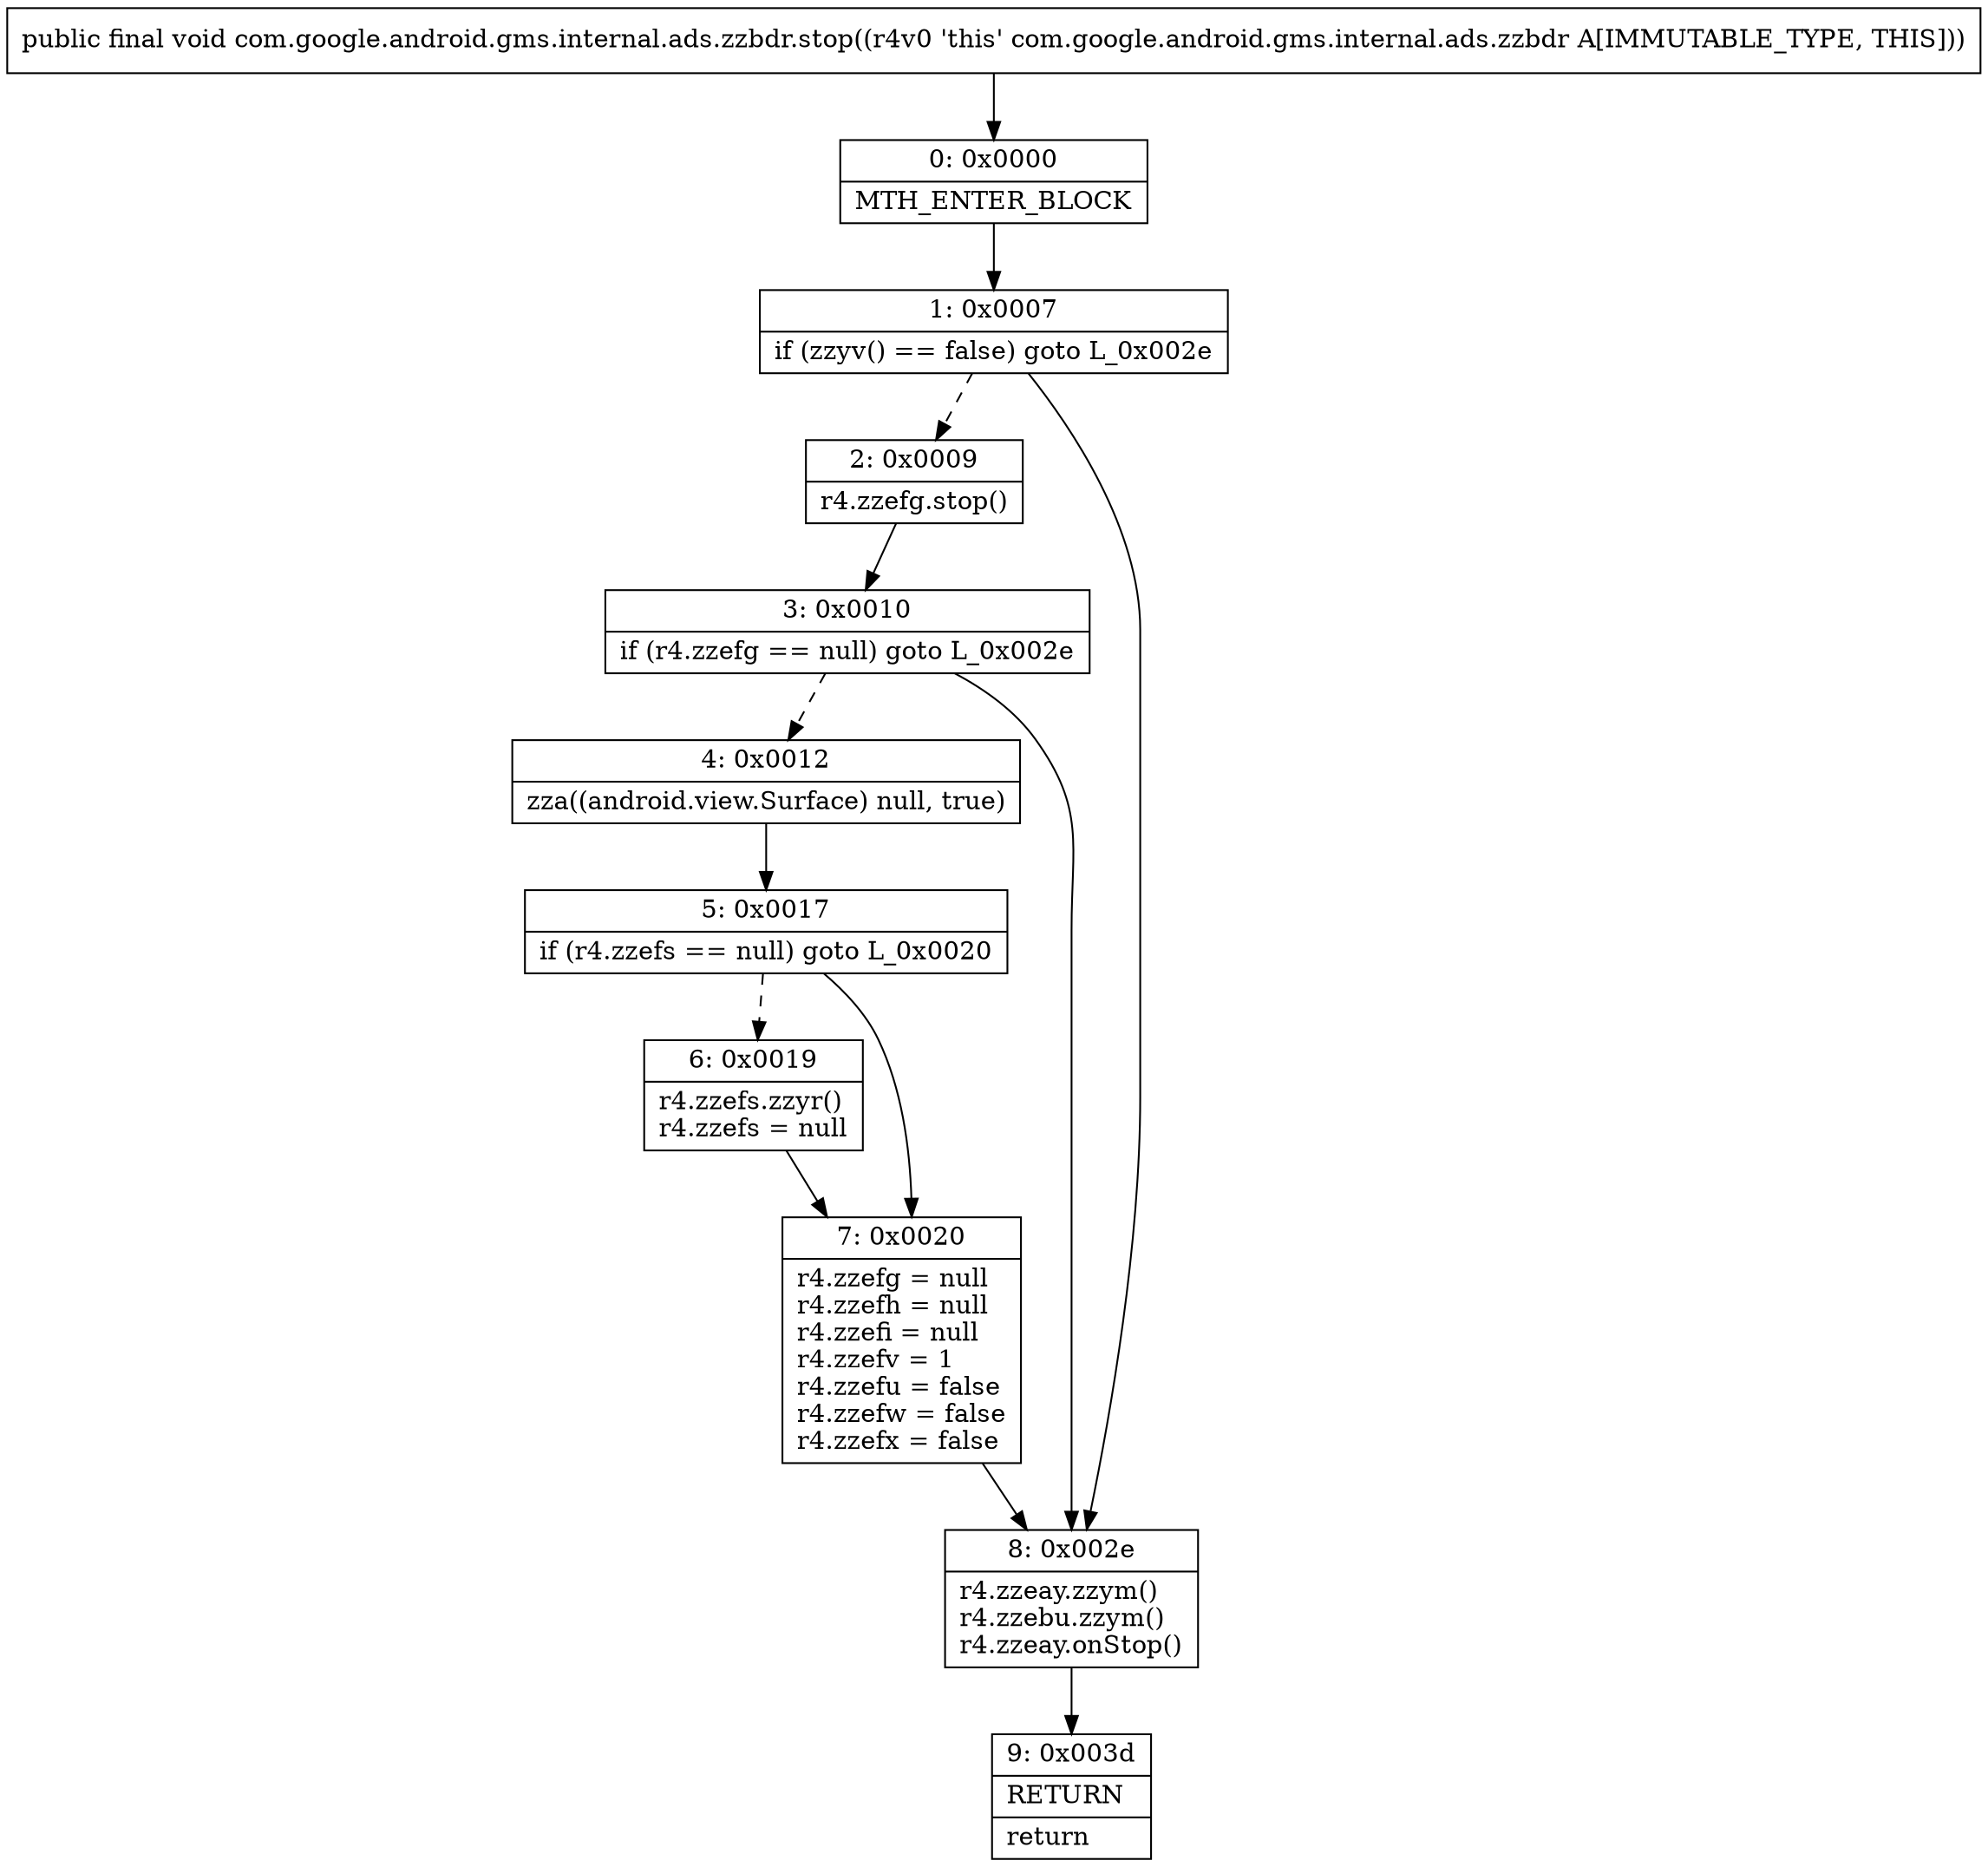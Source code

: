 digraph "CFG forcom.google.android.gms.internal.ads.zzbdr.stop()V" {
Node_0 [shape=record,label="{0\:\ 0x0000|MTH_ENTER_BLOCK\l}"];
Node_1 [shape=record,label="{1\:\ 0x0007|if (zzyv() == false) goto L_0x002e\l}"];
Node_2 [shape=record,label="{2\:\ 0x0009|r4.zzefg.stop()\l}"];
Node_3 [shape=record,label="{3\:\ 0x0010|if (r4.zzefg == null) goto L_0x002e\l}"];
Node_4 [shape=record,label="{4\:\ 0x0012|zza((android.view.Surface) null, true)\l}"];
Node_5 [shape=record,label="{5\:\ 0x0017|if (r4.zzefs == null) goto L_0x0020\l}"];
Node_6 [shape=record,label="{6\:\ 0x0019|r4.zzefs.zzyr()\lr4.zzefs = null\l}"];
Node_7 [shape=record,label="{7\:\ 0x0020|r4.zzefg = null\lr4.zzefh = null\lr4.zzefi = null\lr4.zzefv = 1\lr4.zzefu = false\lr4.zzefw = false\lr4.zzefx = false\l}"];
Node_8 [shape=record,label="{8\:\ 0x002e|r4.zzeay.zzym()\lr4.zzebu.zzym()\lr4.zzeay.onStop()\l}"];
Node_9 [shape=record,label="{9\:\ 0x003d|RETURN\l|return\l}"];
MethodNode[shape=record,label="{public final void com.google.android.gms.internal.ads.zzbdr.stop((r4v0 'this' com.google.android.gms.internal.ads.zzbdr A[IMMUTABLE_TYPE, THIS])) }"];
MethodNode -> Node_0;
Node_0 -> Node_1;
Node_1 -> Node_2[style=dashed];
Node_1 -> Node_8;
Node_2 -> Node_3;
Node_3 -> Node_4[style=dashed];
Node_3 -> Node_8;
Node_4 -> Node_5;
Node_5 -> Node_6[style=dashed];
Node_5 -> Node_7;
Node_6 -> Node_7;
Node_7 -> Node_8;
Node_8 -> Node_9;
}

